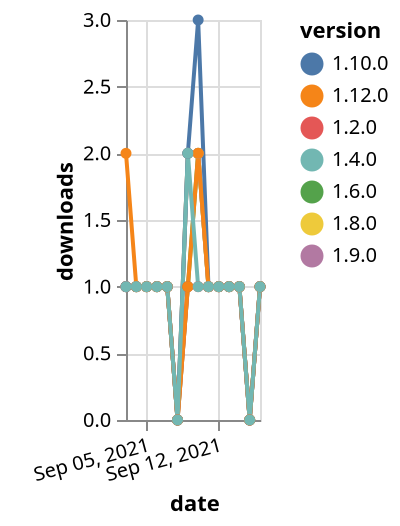 {"$schema": "https://vega.github.io/schema/vega-lite/v5.json", "description": "A simple bar chart with embedded data.", "data": {"values": [{"date": "2021-09-03", "total": 171, "delta": 1, "version": "1.6.0"}, {"date": "2021-09-04", "total": 172, "delta": 1, "version": "1.6.0"}, {"date": "2021-09-05", "total": 173, "delta": 1, "version": "1.6.0"}, {"date": "2021-09-06", "total": 174, "delta": 1, "version": "1.6.0"}, {"date": "2021-09-07", "total": 175, "delta": 1, "version": "1.6.0"}, {"date": "2021-09-08", "total": 175, "delta": 0, "version": "1.6.0"}, {"date": "2021-09-09", "total": 176, "delta": 1, "version": "1.6.0"}, {"date": "2021-09-10", "total": 178, "delta": 2, "version": "1.6.0"}, {"date": "2021-09-11", "total": 179, "delta": 1, "version": "1.6.0"}, {"date": "2021-09-12", "total": 180, "delta": 1, "version": "1.6.0"}, {"date": "2021-09-13", "total": 181, "delta": 1, "version": "1.6.0"}, {"date": "2021-09-14", "total": 182, "delta": 1, "version": "1.6.0"}, {"date": "2021-09-15", "total": 182, "delta": 0, "version": "1.6.0"}, {"date": "2021-09-16", "total": 183, "delta": 1, "version": "1.6.0"}, {"date": "2021-09-03", "total": 146, "delta": 1, "version": "1.8.0"}, {"date": "2021-09-04", "total": 147, "delta": 1, "version": "1.8.0"}, {"date": "2021-09-05", "total": 148, "delta": 1, "version": "1.8.0"}, {"date": "2021-09-06", "total": 149, "delta": 1, "version": "1.8.0"}, {"date": "2021-09-07", "total": 150, "delta": 1, "version": "1.8.0"}, {"date": "2021-09-08", "total": 150, "delta": 0, "version": "1.8.0"}, {"date": "2021-09-09", "total": 152, "delta": 2, "version": "1.8.0"}, {"date": "2021-09-10", "total": 154, "delta": 2, "version": "1.8.0"}, {"date": "2021-09-11", "total": 155, "delta": 1, "version": "1.8.0"}, {"date": "2021-09-12", "total": 156, "delta": 1, "version": "1.8.0"}, {"date": "2021-09-13", "total": 157, "delta": 1, "version": "1.8.0"}, {"date": "2021-09-14", "total": 158, "delta": 1, "version": "1.8.0"}, {"date": "2021-09-15", "total": 158, "delta": 0, "version": "1.8.0"}, {"date": "2021-09-16", "total": 159, "delta": 1, "version": "1.8.0"}, {"date": "2021-09-03", "total": 139, "delta": 1, "version": "1.9.0"}, {"date": "2021-09-04", "total": 140, "delta": 1, "version": "1.9.0"}, {"date": "2021-09-05", "total": 141, "delta": 1, "version": "1.9.0"}, {"date": "2021-09-06", "total": 142, "delta": 1, "version": "1.9.0"}, {"date": "2021-09-07", "total": 143, "delta": 1, "version": "1.9.0"}, {"date": "2021-09-08", "total": 143, "delta": 0, "version": "1.9.0"}, {"date": "2021-09-09", "total": 145, "delta": 2, "version": "1.9.0"}, {"date": "2021-09-10", "total": 147, "delta": 2, "version": "1.9.0"}, {"date": "2021-09-11", "total": 148, "delta": 1, "version": "1.9.0"}, {"date": "2021-09-12", "total": 149, "delta": 1, "version": "1.9.0"}, {"date": "2021-09-13", "total": 150, "delta": 1, "version": "1.9.0"}, {"date": "2021-09-14", "total": 151, "delta": 1, "version": "1.9.0"}, {"date": "2021-09-15", "total": 151, "delta": 0, "version": "1.9.0"}, {"date": "2021-09-16", "total": 152, "delta": 1, "version": "1.9.0"}, {"date": "2021-09-03", "total": 161, "delta": 1, "version": "1.10.0"}, {"date": "2021-09-04", "total": 162, "delta": 1, "version": "1.10.0"}, {"date": "2021-09-05", "total": 163, "delta": 1, "version": "1.10.0"}, {"date": "2021-09-06", "total": 164, "delta": 1, "version": "1.10.0"}, {"date": "2021-09-07", "total": 165, "delta": 1, "version": "1.10.0"}, {"date": "2021-09-08", "total": 165, "delta": 0, "version": "1.10.0"}, {"date": "2021-09-09", "total": 167, "delta": 2, "version": "1.10.0"}, {"date": "2021-09-10", "total": 170, "delta": 3, "version": "1.10.0"}, {"date": "2021-09-11", "total": 171, "delta": 1, "version": "1.10.0"}, {"date": "2021-09-12", "total": 172, "delta": 1, "version": "1.10.0"}, {"date": "2021-09-13", "total": 173, "delta": 1, "version": "1.10.0"}, {"date": "2021-09-14", "total": 174, "delta": 1, "version": "1.10.0"}, {"date": "2021-09-15", "total": 174, "delta": 0, "version": "1.10.0"}, {"date": "2021-09-16", "total": 175, "delta": 1, "version": "1.10.0"}, {"date": "2021-09-03", "total": 210, "delta": 1, "version": "1.2.0"}, {"date": "2021-09-04", "total": 211, "delta": 1, "version": "1.2.0"}, {"date": "2021-09-05", "total": 212, "delta": 1, "version": "1.2.0"}, {"date": "2021-09-06", "total": 213, "delta": 1, "version": "1.2.0"}, {"date": "2021-09-07", "total": 214, "delta": 1, "version": "1.2.0"}, {"date": "2021-09-08", "total": 214, "delta": 0, "version": "1.2.0"}, {"date": "2021-09-09", "total": 215, "delta": 1, "version": "1.2.0"}, {"date": "2021-09-10", "total": 216, "delta": 1, "version": "1.2.0"}, {"date": "2021-09-11", "total": 217, "delta": 1, "version": "1.2.0"}, {"date": "2021-09-12", "total": 218, "delta": 1, "version": "1.2.0"}, {"date": "2021-09-13", "total": 219, "delta": 1, "version": "1.2.0"}, {"date": "2021-09-14", "total": 220, "delta": 1, "version": "1.2.0"}, {"date": "2021-09-15", "total": 220, "delta": 0, "version": "1.2.0"}, {"date": "2021-09-16", "total": 221, "delta": 1, "version": "1.2.0"}, {"date": "2021-09-03", "total": 112, "delta": 2, "version": "1.12.0"}, {"date": "2021-09-04", "total": 113, "delta": 1, "version": "1.12.0"}, {"date": "2021-09-05", "total": 114, "delta": 1, "version": "1.12.0"}, {"date": "2021-09-06", "total": 115, "delta": 1, "version": "1.12.0"}, {"date": "2021-09-07", "total": 116, "delta": 1, "version": "1.12.0"}, {"date": "2021-09-08", "total": 116, "delta": 0, "version": "1.12.0"}, {"date": "2021-09-09", "total": 117, "delta": 1, "version": "1.12.0"}, {"date": "2021-09-10", "total": 119, "delta": 2, "version": "1.12.0"}, {"date": "2021-09-11", "total": 120, "delta": 1, "version": "1.12.0"}, {"date": "2021-09-12", "total": 121, "delta": 1, "version": "1.12.0"}, {"date": "2021-09-13", "total": 122, "delta": 1, "version": "1.12.0"}, {"date": "2021-09-14", "total": 123, "delta": 1, "version": "1.12.0"}, {"date": "2021-09-15", "total": 123, "delta": 0, "version": "1.12.0"}, {"date": "2021-09-16", "total": 124, "delta": 1, "version": "1.12.0"}, {"date": "2021-09-03", "total": 292, "delta": 1, "version": "1.4.0"}, {"date": "2021-09-04", "total": 293, "delta": 1, "version": "1.4.0"}, {"date": "2021-09-05", "total": 294, "delta": 1, "version": "1.4.0"}, {"date": "2021-09-06", "total": 295, "delta": 1, "version": "1.4.0"}, {"date": "2021-09-07", "total": 296, "delta": 1, "version": "1.4.0"}, {"date": "2021-09-08", "total": 296, "delta": 0, "version": "1.4.0"}, {"date": "2021-09-09", "total": 298, "delta": 2, "version": "1.4.0"}, {"date": "2021-09-10", "total": 299, "delta": 1, "version": "1.4.0"}, {"date": "2021-09-11", "total": 300, "delta": 1, "version": "1.4.0"}, {"date": "2021-09-12", "total": 301, "delta": 1, "version": "1.4.0"}, {"date": "2021-09-13", "total": 302, "delta": 1, "version": "1.4.0"}, {"date": "2021-09-14", "total": 303, "delta": 1, "version": "1.4.0"}, {"date": "2021-09-15", "total": 303, "delta": 0, "version": "1.4.0"}, {"date": "2021-09-16", "total": 304, "delta": 1, "version": "1.4.0"}]}, "width": "container", "mark": {"type": "line", "point": {"filled": true}}, "encoding": {"x": {"field": "date", "type": "temporal", "timeUnit": "yearmonthdate", "title": "date", "axis": {"labelAngle": -15}}, "y": {"field": "delta", "type": "quantitative", "title": "downloads"}, "color": {"field": "version", "type": "nominal"}, "tooltip": {"field": "delta"}}}